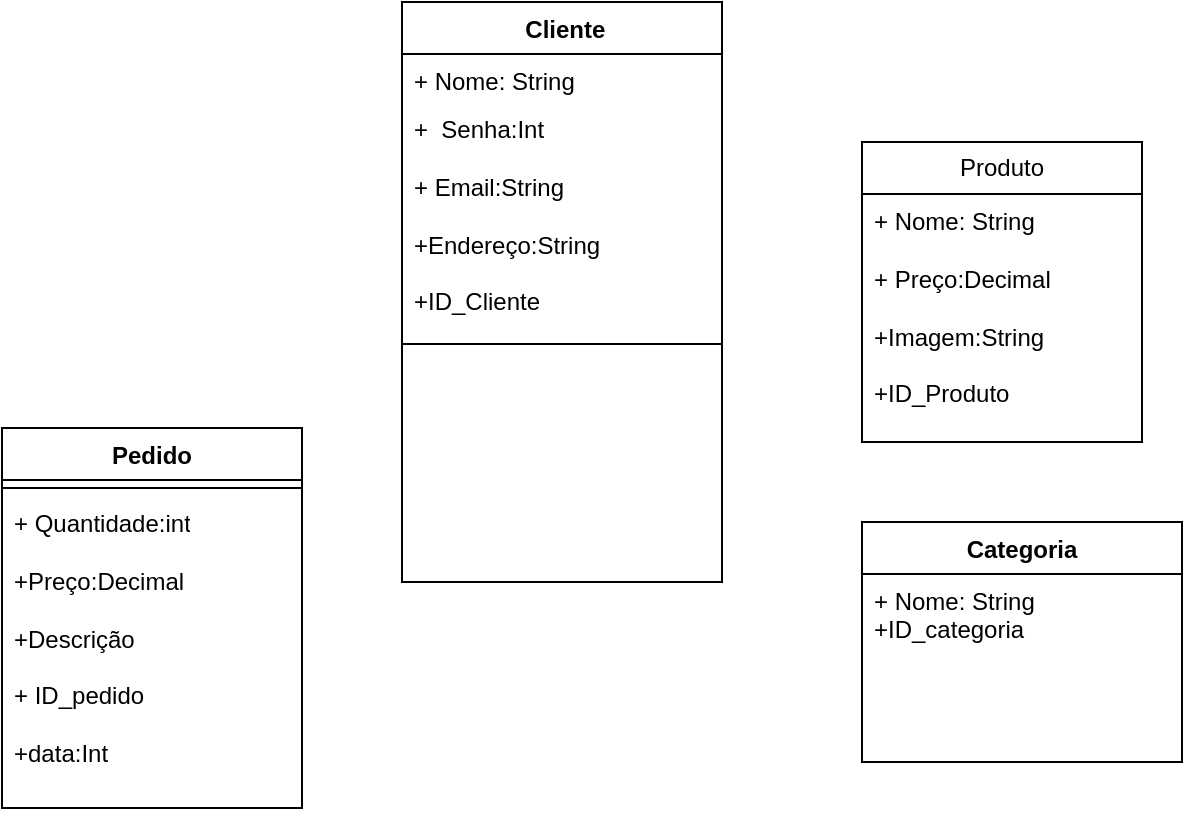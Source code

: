 <mxfile version="21.6.9" type="device">
  <diagram name="Página-1" id="uqFiRBuHcVUSjmjFYZJd">
    <mxGraphModel dx="1050" dy="574" grid="1" gridSize="10" guides="1" tooltips="1" connect="1" arrows="1" fold="1" page="1" pageScale="1" pageWidth="827" pageHeight="1169" math="0" shadow="0">
      <root>
        <mxCell id="0" />
        <mxCell id="1" parent="0" />
        <mxCell id="oOLj9Jflu-UU3D7Rj07f-3" value="&amp;nbsp;Cliente" style="swimlane;fontStyle=1;align=center;verticalAlign=top;childLayout=stackLayout;horizontal=1;startSize=26;horizontalStack=0;resizeParent=1;resizeParentMax=0;resizeLast=0;collapsible=1;marginBottom=0;whiteSpace=wrap;html=1;" vertex="1" parent="1">
          <mxGeometry x="290" y="90" width="160" height="290" as="geometry" />
        </mxCell>
        <mxCell id="oOLj9Jflu-UU3D7Rj07f-4" value="+ Nome: String" style="text;strokeColor=none;fillColor=none;align=left;verticalAlign=top;spacingLeft=4;spacingRight=4;overflow=hidden;rotatable=0;points=[[0,0.5],[1,0.5]];portConstraint=eastwest;whiteSpace=wrap;html=1;" vertex="1" parent="oOLj9Jflu-UU3D7Rj07f-3">
          <mxGeometry y="26" width="160" height="26" as="geometry" />
        </mxCell>
        <mxCell id="oOLj9Jflu-UU3D7Rj07f-5" value="" style="line;strokeWidth=1;fillColor=none;align=left;verticalAlign=middle;spacingTop=-1;spacingLeft=3;spacingRight=3;rotatable=0;labelPosition=right;points=[];portConstraint=eastwest;strokeColor=inherit;" vertex="1" parent="oOLj9Jflu-UU3D7Rj07f-3">
          <mxGeometry y="52" width="160" height="238" as="geometry" />
        </mxCell>
        <mxCell id="oOLj9Jflu-UU3D7Rj07f-7" value="Produto" style="swimlane;fontStyle=0;childLayout=stackLayout;horizontal=1;startSize=26;fillColor=none;horizontalStack=0;resizeParent=1;resizeParentMax=0;resizeLast=0;collapsible=1;marginBottom=0;whiteSpace=wrap;html=1;" vertex="1" parent="1">
          <mxGeometry x="520" y="160" width="140" height="150" as="geometry" />
        </mxCell>
        <mxCell id="oOLj9Jflu-UU3D7Rj07f-8" value="+ Nome: String&lt;br&gt;&lt;br&gt;+ Preço:Decimal&lt;br&gt;&lt;br&gt;+Imagem:String&lt;br&gt;&lt;br&gt;+ID_Produto" style="text;strokeColor=none;fillColor=none;align=left;verticalAlign=top;spacingLeft=4;spacingRight=4;overflow=hidden;rotatable=0;points=[[0,0.5],[1,0.5]];portConstraint=eastwest;whiteSpace=wrap;html=1;" vertex="1" parent="oOLj9Jflu-UU3D7Rj07f-7">
          <mxGeometry y="26" width="140" height="124" as="geometry" />
        </mxCell>
        <mxCell id="oOLj9Jflu-UU3D7Rj07f-11" value="Pedido" style="swimlane;fontStyle=1;align=center;verticalAlign=top;childLayout=stackLayout;horizontal=1;startSize=26;horizontalStack=0;resizeParent=1;resizeParentMax=0;resizeLast=0;collapsible=1;marginBottom=0;whiteSpace=wrap;html=1;" vertex="1" parent="1">
          <mxGeometry x="90" y="303" width="150" height="190" as="geometry" />
        </mxCell>
        <mxCell id="oOLj9Jflu-UU3D7Rj07f-13" value="" style="line;strokeWidth=1;fillColor=none;align=left;verticalAlign=middle;spacingTop=-1;spacingLeft=3;spacingRight=3;rotatable=0;labelPosition=right;points=[];portConstraint=eastwest;strokeColor=inherit;" vertex="1" parent="oOLj9Jflu-UU3D7Rj07f-11">
          <mxGeometry y="26" width="150" height="8" as="geometry" />
        </mxCell>
        <mxCell id="oOLj9Jflu-UU3D7Rj07f-14" value="+ Quantidade:int&lt;br&gt;&lt;br&gt;+Preço:Decimal&lt;br&gt;&lt;br&gt;+Descrição&lt;br&gt;&lt;br&gt;+ ID_pedido&lt;br&gt;&lt;br&gt;+data:Int" style="text;strokeColor=none;fillColor=none;align=left;verticalAlign=top;spacingLeft=4;spacingRight=4;overflow=hidden;rotatable=0;points=[[0,0.5],[1,0.5]];portConstraint=eastwest;whiteSpace=wrap;html=1;" vertex="1" parent="oOLj9Jflu-UU3D7Rj07f-11">
          <mxGeometry y="34" width="150" height="156" as="geometry" />
        </mxCell>
        <mxCell id="oOLj9Jflu-UU3D7Rj07f-15" value="Categoria" style="swimlane;fontStyle=1;align=center;verticalAlign=top;childLayout=stackLayout;horizontal=1;startSize=26;horizontalStack=0;resizeParent=1;resizeParentMax=0;resizeLast=0;collapsible=1;marginBottom=0;whiteSpace=wrap;html=1;" vertex="1" parent="1">
          <mxGeometry x="520" y="350" width="160" height="120" as="geometry" />
        </mxCell>
        <mxCell id="oOLj9Jflu-UU3D7Rj07f-16" value="+ Nome: String&lt;br&gt;+ID_categoria&lt;br&gt;" style="text;strokeColor=none;fillColor=none;align=left;verticalAlign=top;spacingLeft=4;spacingRight=4;overflow=hidden;rotatable=0;points=[[0,0.5],[1,0.5]];portConstraint=eastwest;whiteSpace=wrap;html=1;" vertex="1" parent="oOLj9Jflu-UU3D7Rj07f-15">
          <mxGeometry y="26" width="160" height="94" as="geometry" />
        </mxCell>
        <mxCell id="oOLj9Jflu-UU3D7Rj07f-6" value="+&amp;nbsp; Senha:Int&lt;br&gt;&lt;br&gt;+ Email:String&lt;br&gt;&lt;br&gt;+Endereço:String&lt;br&gt;&lt;br&gt;+ID_Cliente" style="text;strokeColor=none;fillColor=none;align=left;verticalAlign=top;spacingLeft=4;spacingRight=4;overflow=hidden;rotatable=0;points=[[0,0.5],[1,0.5]];portConstraint=eastwest;whiteSpace=wrap;html=1;" vertex="1" parent="1">
          <mxGeometry x="290" y="140" width="160" height="130" as="geometry" />
        </mxCell>
      </root>
    </mxGraphModel>
  </diagram>
</mxfile>
